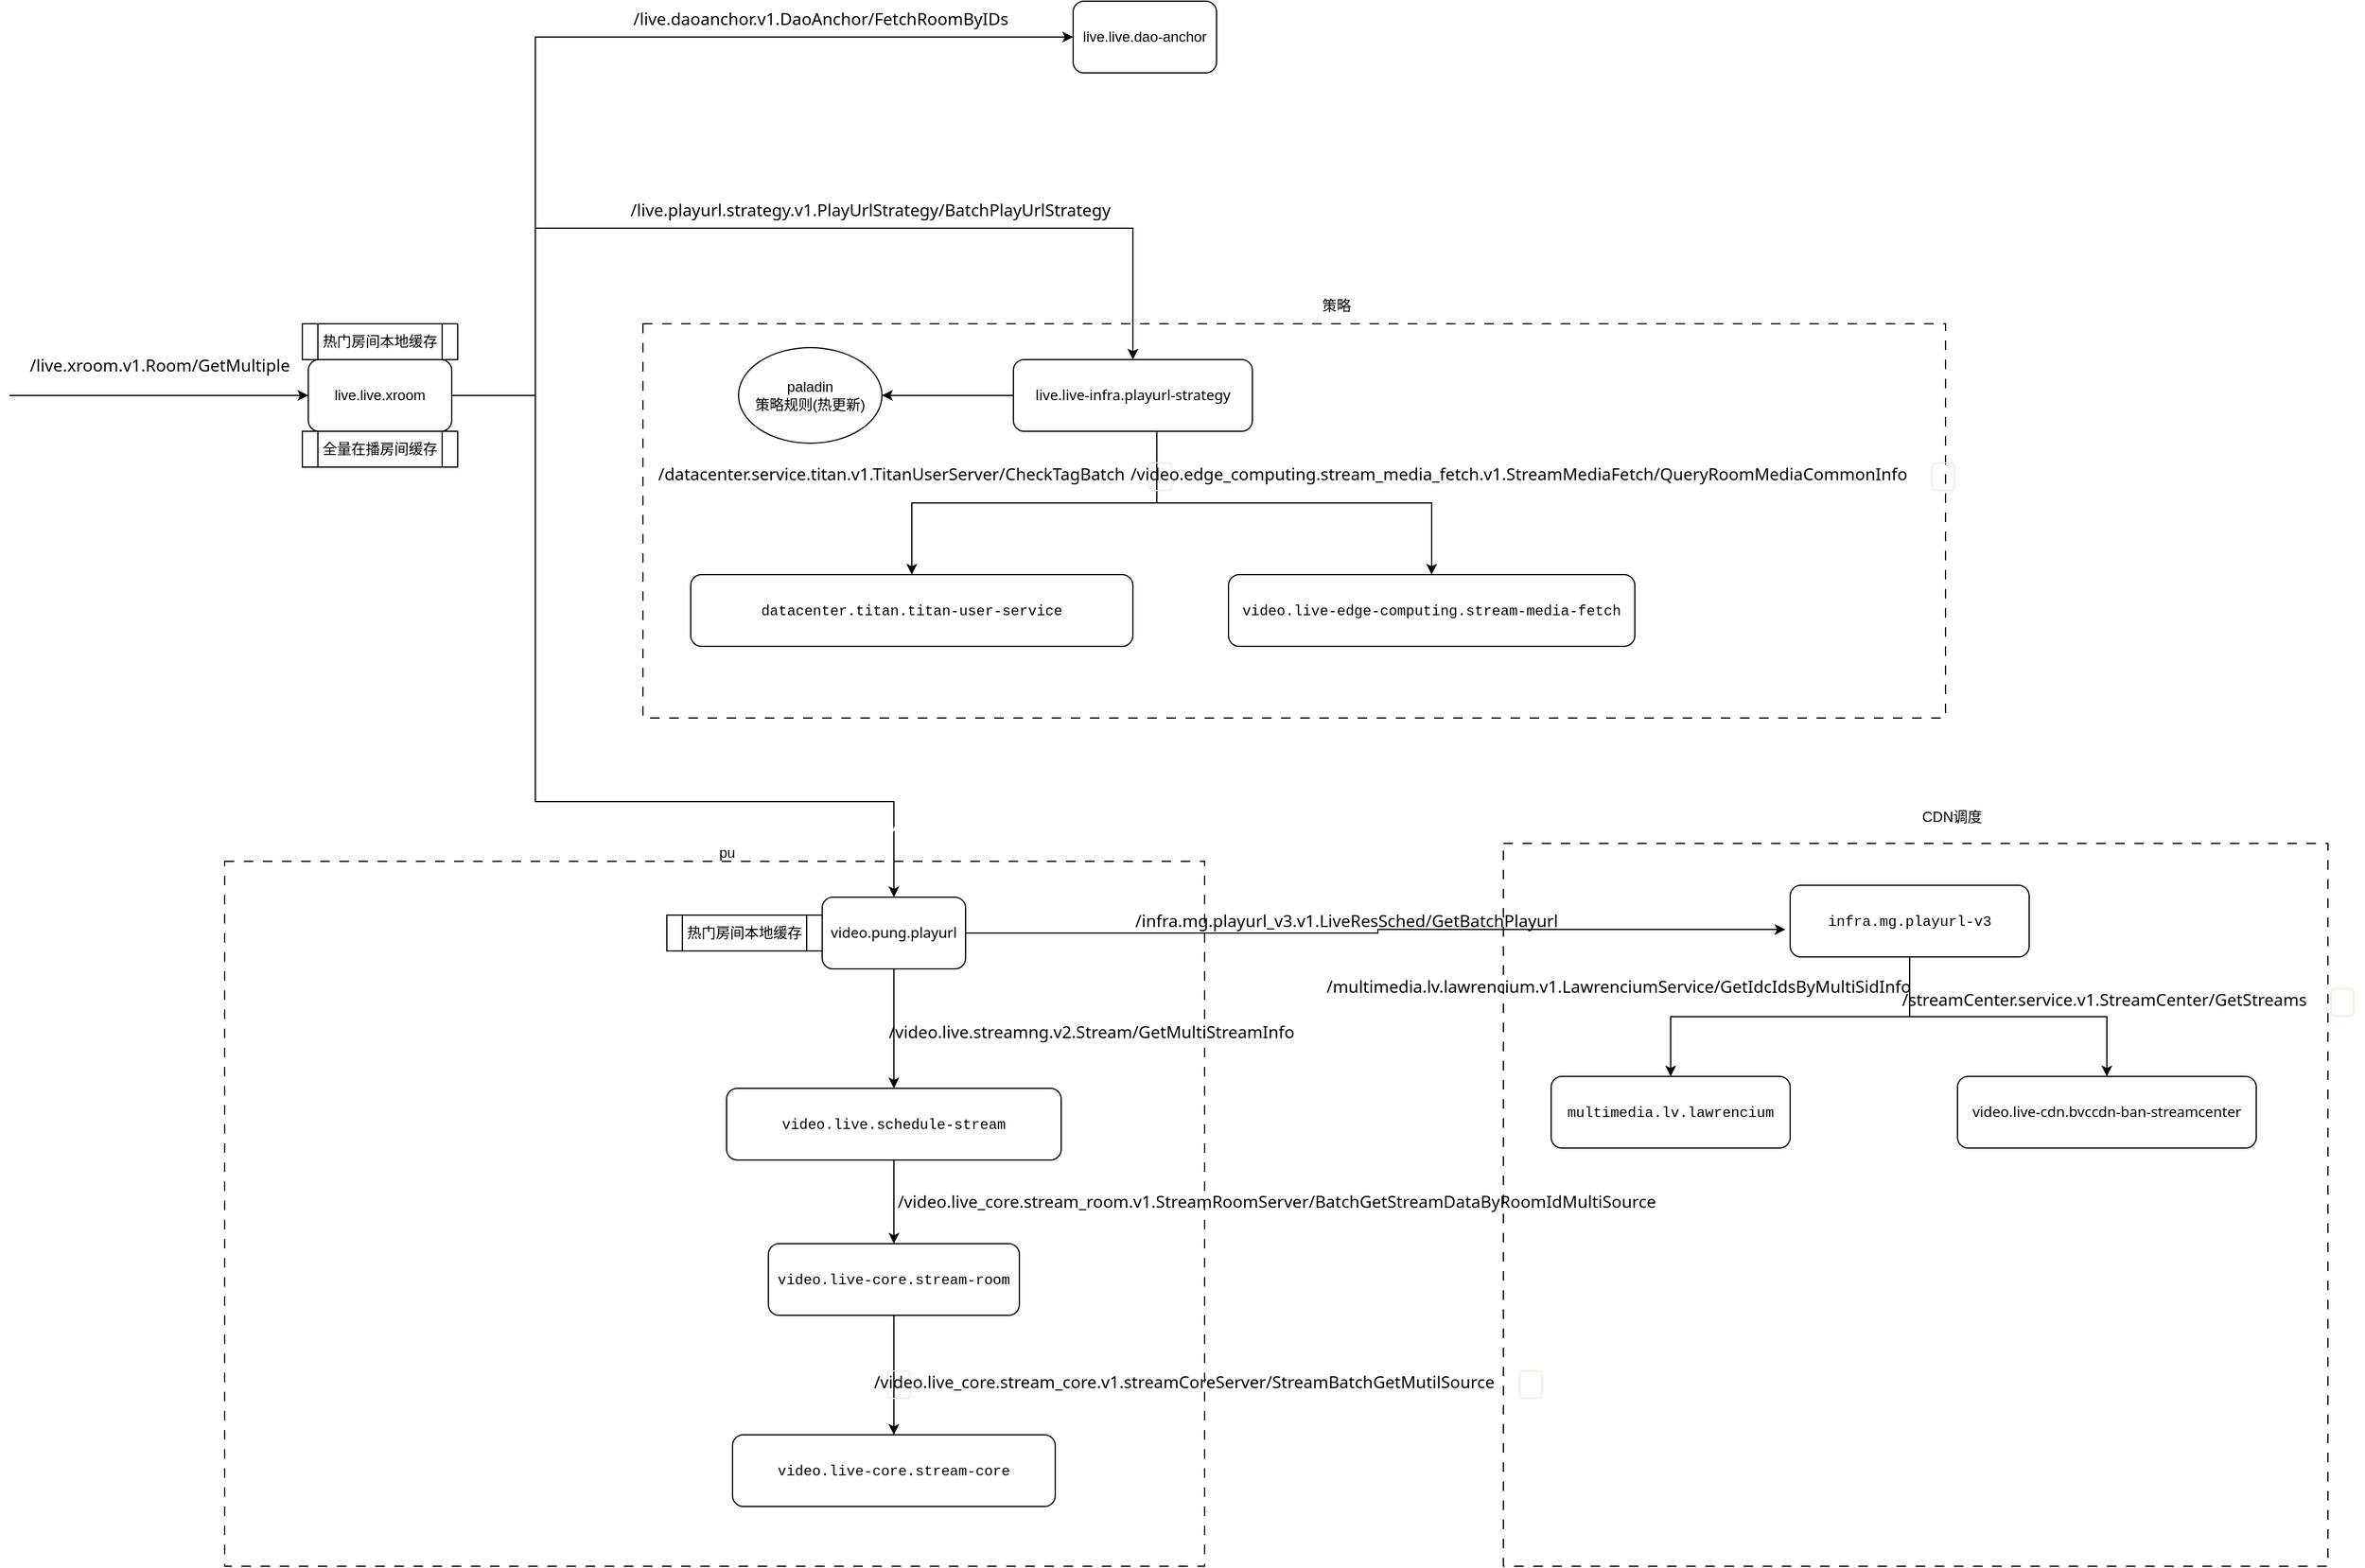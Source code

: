 <mxfile version="28.1.2">
  <diagram name="第 1 页" id="OmcVg9UZ7INLSgDjdsWT">
    <mxGraphModel dx="1426" dy="824" grid="1" gridSize="10" guides="1" tooltips="1" connect="1" arrows="1" fold="1" page="1" pageScale="1" pageWidth="827" pageHeight="1169" math="0" shadow="0">
      <root>
        <mxCell id="0" />
        <mxCell id="1" parent="0" />
        <mxCell id="8VVyXH77qokNSkwGSQ5K-1" value="" style="group" vertex="1" connectable="0" parent="1">
          <mxGeometry x="470" y="490" width="1970" height="1310" as="geometry" />
        </mxCell>
        <mxCell id="8VVyXH77qokNSkwGSQ5K-2" value="live.live.dao-anchor" style="rounded=1;whiteSpace=wrap;html=1;" vertex="1" parent="8VVyXH77qokNSkwGSQ5K-1">
          <mxGeometry x="890" width="120" height="60" as="geometry" />
        </mxCell>
        <mxCell id="8VVyXH77qokNSkwGSQ5K-3" value="&lt;span style=&quot;font-family: ui-sans-serif, system-ui, sans-serif, &amp;quot;Apple Color Emoji&amp;quot;, &amp;quot;Segoe UI Emoji&amp;quot;, &amp;quot;Segoe UI Symbol&amp;quot;, &amp;quot;Noto Color Emoji&amp;quot;; font-size: 14px; font-style: normal; font-variant-ligatures: normal; font-variant-caps: normal; font-weight: 400; letter-spacing: normal; orphans: 2; text-align: left; text-indent: 0px; text-transform: none; widows: 2; word-spacing: 0px; -webkit-text-stroke-width: 0px; white-space: normal; text-decoration-thickness: initial; text-decoration-style: initial; text-decoration-color: initial; float: none; display: inline !important;&quot;&gt;&lt;font style=&quot;color: light-dark(rgb(0, 0, 0), rgb(255, 255, 255));&quot;&gt;/live.daoanchor.v1.DaoAnchor/FetchRoomByIDs&lt;/font&gt;&lt;/span&gt;" style="text;whiteSpace=wrap;html=1;" vertex="1" parent="8VVyXH77qokNSkwGSQ5K-1">
          <mxGeometry x="520" width="340" height="40" as="geometry" />
        </mxCell>
        <mxCell id="8VVyXH77qokNSkwGSQ5K-4" value="" style="group" vertex="1" connectable="0" parent="8VVyXH77qokNSkwGSQ5K-1">
          <mxGeometry y="30" width="1970" height="1280" as="geometry" />
        </mxCell>
        <mxCell id="8VVyXH77qokNSkwGSQ5K-5" value="" style="rounded=0;whiteSpace=wrap;html=1;dashed=1;dashPattern=8 8;strokeColor=#000000;" vertex="1" parent="8VVyXH77qokNSkwGSQ5K-4">
          <mxGeometry x="1250" y="675" width="690" height="605" as="geometry" />
        </mxCell>
        <mxCell id="8VVyXH77qokNSkwGSQ5K-6" value="" style="rounded=0;whiteSpace=wrap;html=1;dashed=1;dashPattern=8 8;" vertex="1" parent="8VVyXH77qokNSkwGSQ5K-4">
          <mxGeometry x="180" y="690" width="820" height="590" as="geometry" />
        </mxCell>
        <mxCell id="8VVyXH77qokNSkwGSQ5K-7" value="" style="rounded=0;whiteSpace=wrap;html=1;dashed=1;dashPattern=8 8;" vertex="1" parent="8VVyXH77qokNSkwGSQ5K-4">
          <mxGeometry x="530" y="240" width="1090" height="330" as="geometry" />
        </mxCell>
        <mxCell id="8VVyXH77qokNSkwGSQ5K-8" style="edgeStyle=orthogonalEdgeStyle;rounded=0;orthogonalLoop=1;jettySize=auto;html=1;entryX=0.5;entryY=0;entryDx=0;entryDy=0;" edge="1" parent="8VVyXH77qokNSkwGSQ5K-4" source="8VVyXH77qokNSkwGSQ5K-10" target="8VVyXH77qokNSkwGSQ5K-14">
          <mxGeometry relative="1" as="geometry">
            <Array as="points">
              <mxPoint x="440" y="300" />
              <mxPoint x="440" y="160" />
              <mxPoint x="940" y="160" />
            </Array>
          </mxGeometry>
        </mxCell>
        <mxCell id="8VVyXH77qokNSkwGSQ5K-9" style="edgeStyle=orthogonalEdgeStyle;rounded=0;orthogonalLoop=1;jettySize=auto;html=1;entryX=0.5;entryY=0;entryDx=0;entryDy=0;" edge="1" parent="8VVyXH77qokNSkwGSQ5K-4" source="8VVyXH77qokNSkwGSQ5K-10" target="8VVyXH77qokNSkwGSQ5K-22">
          <mxGeometry relative="1" as="geometry">
            <Array as="points">
              <mxPoint x="440" y="300" />
              <mxPoint x="440" y="640" />
              <mxPoint x="740" y="640" />
            </Array>
          </mxGeometry>
        </mxCell>
        <mxCell id="8VVyXH77qokNSkwGSQ5K-10" value="live.live.xroom" style="rounded=1;whiteSpace=wrap;html=1;" vertex="1" parent="8VVyXH77qokNSkwGSQ5K-4">
          <mxGeometry x="250" y="270" width="120" height="60" as="geometry" />
        </mxCell>
        <mxCell id="8VVyXH77qokNSkwGSQ5K-11" style="edgeStyle=orthogonalEdgeStyle;rounded=0;orthogonalLoop=1;jettySize=auto;html=1;exitX=0.5;exitY=1;exitDx=0;exitDy=0;entryX=0.5;entryY=0;entryDx=0;entryDy=0;" edge="1" parent="8VVyXH77qokNSkwGSQ5K-4" source="8VVyXH77qokNSkwGSQ5K-14" target="8VVyXH77qokNSkwGSQ5K-15">
          <mxGeometry relative="1" as="geometry">
            <Array as="points">
              <mxPoint x="960" y="330" />
              <mxPoint x="960" y="390" />
              <mxPoint x="755" y="390" />
            </Array>
          </mxGeometry>
        </mxCell>
        <mxCell id="8VVyXH77qokNSkwGSQ5K-12" style="edgeStyle=orthogonalEdgeStyle;rounded=0;orthogonalLoop=1;jettySize=auto;html=1;" edge="1" parent="8VVyXH77qokNSkwGSQ5K-4" source="8VVyXH77qokNSkwGSQ5K-14" target="8VVyXH77qokNSkwGSQ5K-16">
          <mxGeometry relative="1" as="geometry">
            <Array as="points">
              <mxPoint x="960" y="390" />
              <mxPoint x="1190" y="390" />
            </Array>
          </mxGeometry>
        </mxCell>
        <mxCell id="8VVyXH77qokNSkwGSQ5K-13" style="edgeStyle=orthogonalEdgeStyle;rounded=0;orthogonalLoop=1;jettySize=auto;html=1;" edge="1" parent="8VVyXH77qokNSkwGSQ5K-4" source="8VVyXH77qokNSkwGSQ5K-14" target="8VVyXH77qokNSkwGSQ5K-20">
          <mxGeometry relative="1" as="geometry" />
        </mxCell>
        <mxCell id="8VVyXH77qokNSkwGSQ5K-14" value="&lt;span style=&quot;font-family: ui-sans-serif, system-ui, sans-serif, &amp;quot;Apple Color Emoji&amp;quot;, &amp;quot;Segoe UI Emoji&amp;quot;, &amp;quot;Segoe UI Symbol&amp;quot;, &amp;quot;Noto Color Emoji&amp;quot;; text-align: left; text-wrap-mode: nowrap;&quot;&gt;&lt;font style=&quot;color: light-dark(rgb(0, 0, 0), rgb(255, 255, 255));&quot;&gt;live.live-infra.playurl-strategy&lt;/font&gt;&lt;/span&gt;" style="rounded=1;whiteSpace=wrap;html=1;" vertex="1" parent="8VVyXH77qokNSkwGSQ5K-4">
          <mxGeometry x="840" y="270" width="200" height="60" as="geometry" />
        </mxCell>
        <mxCell id="8VVyXH77qokNSkwGSQ5K-15" value="&lt;div style=&quot;font-family: Menlo, Monaco, &amp;quot;Courier New&amp;quot;, monospace; line-height: 18px; white-space: pre;&quot;&gt;&lt;span&gt;&lt;font style=&quot;color: light-dark(rgb(0, 0, 0), rgb(255, 255, 255));&quot;&gt;datacenter.titan.titan-user-service&lt;/font&gt;&lt;/span&gt;&lt;/div&gt;" style="rounded=1;whiteSpace=wrap;html=1;" vertex="1" parent="8VVyXH77qokNSkwGSQ5K-4">
          <mxGeometry x="570" y="450" width="370" height="60" as="geometry" />
        </mxCell>
        <mxCell id="8VVyXH77qokNSkwGSQ5K-16" value="&lt;div style=&quot;font-family: Menlo, Monaco, &amp;quot;Courier New&amp;quot;, monospace; line-height: 18px; white-space: pre;&quot;&gt;&lt;font style=&quot;color: light-dark(rgb(0, 0, 0), rgb(255, 255, 255));&quot;&gt;video.live-edge-computing.stream-media-fetch&lt;/font&gt;&lt;/div&gt;" style="rounded=1;whiteSpace=wrap;html=1;" vertex="1" parent="8VVyXH77qokNSkwGSQ5K-4">
          <mxGeometry x="1020" y="450" width="340" height="60" as="geometry" />
        </mxCell>
        <mxCell id="8VVyXH77qokNSkwGSQ5K-17" value="&lt;span&gt;&lt;span&gt;&lt;font style=&quot;color: rgb(0, 0, 0);&quot;&gt;&lt;span style=&quot;box-sizing: border-box; border: 0px solid; margin: 0px 0px 0px 5px; padding: 0px; font-family: ui-sans-serif, system-ui, sans-serif, &amp;quot;Apple Color Emoji&amp;quot;, &amp;quot;Segoe UI Emoji&amp;quot;, &amp;quot;Segoe UI Symbol&amp;quot;, &amp;quot;Noto Color Emoji&amp;quot;; font-size: 14px; text-align: left; text-wrap-mode: wrap;&quot; data-v-6d79ae31=&quot;&quot;&gt;/datacenter.service.titan.v1.TitanUserServer/CheckTagBatch&lt;/span&gt;&lt;span style=&quot;box-sizing: border-box; border: 1px solid rgb(225, 243, 216); margin: 0px 0px 0px 20px; padding: 0px 9px; align-items: center; border-radius: 4px; display: inline-flex; height: 24px; justify-content: center; vertical-align: middle; font-family: ui-sans-serif, system-ui, sans-serif, &amp;quot;Apple Color Emoji&amp;quot;, &amp;quot;Segoe UI Emoji&amp;quot;, &amp;quot;Segoe UI Symbol&amp;quot;, &amp;quot;Noto Color Emoji&amp;quot;; text-align: left; --el-tag-font-size: 12px; --el-tag-border-radius: 4px; --el-tag-border-radius-rounded: 9999px; line-height: 1; --el-icon-size: 14px; --el-tag-bg-color: light-dark(rgb(239.8,248.9,235.3), #141c10); --el-tag-border-color: light-dark(rgb(224.6,242.8,215.6), #16260f); --el-tag-hover-color: light-dark(#67c23a, #297803); --el-tag-text-color: light-dark(#67c23a, #297803);&quot; class=&quot;el-tag el-tag--success el-tag--light&quot; data-v-6d79ae31=&quot;&quot;&gt;&lt;/span&gt;&lt;/font&gt;&lt;/span&gt;&lt;/span&gt;&lt;div&gt;&lt;br&gt;&lt;/div&gt;" style="text;html=1;align=center;verticalAlign=middle;resizable=0;points=[];autosize=1;strokeColor=none;fillColor=none;" vertex="1" parent="8VVyXH77qokNSkwGSQ5K-4">
          <mxGeometry x="530" y="350" width="450" height="50" as="geometry" />
        </mxCell>
        <mxCell id="8VVyXH77qokNSkwGSQ5K-18" value="&lt;span&gt;&lt;span&gt;&lt;font style=&quot;color: rgb(0, 0, 0);&quot;&gt;&lt;span style=&quot;box-sizing: border-box; border: 0px solid; margin: 0px 0px 0px 5px; padding: 0px; font-family: ui-sans-serif, system-ui, sans-serif, &amp;quot;Apple Color Emoji&amp;quot;, &amp;quot;Segoe UI Emoji&amp;quot;, &amp;quot;Segoe UI Symbol&amp;quot;, &amp;quot;Noto Color Emoji&amp;quot;; font-size: 14px; text-align: left; text-wrap-mode: wrap;&quot; data-v-6d79ae31=&quot;&quot;&gt;/video.edge_computing.stream_media_fetch.v1.StreamMediaFetch/QueryRoomMediaCommonInfo&lt;/span&gt;&lt;span style=&quot;box-sizing: border-box; border: 1px solid rgb(225, 243, 216); margin: 0px 0px 0px 20px; padding: 0px 9px; align-items: center; border-radius: 4px; display: inline-flex; height: 24px; justify-content: center; vertical-align: middle; font-family: ui-sans-serif, system-ui, sans-serif, &amp;quot;Apple Color Emoji&amp;quot;, &amp;quot;Segoe UI Emoji&amp;quot;, &amp;quot;Segoe UI Symbol&amp;quot;, &amp;quot;Noto Color Emoji&amp;quot;; text-align: left; --el-tag-font-size: 12px; --el-tag-border-radius: 4px; --el-tag-border-radius-rounded: 9999px; line-height: 1; --el-icon-size: 14px; --el-tag-bg-color: light-dark(rgb(239.8,248.9,235.3), #141c10); --el-tag-border-color: light-dark(rgb(224.6,242.8,215.6), #16260f); --el-tag-hover-color: light-dark(#67c23a, #297803); --el-tag-text-color: light-dark(#67c23a, #297803);&quot; class=&quot;el-tag el-tag--success el-tag--light&quot; data-v-6d79ae31=&quot;&quot;&gt;&lt;/span&gt;&lt;/font&gt;&lt;/span&gt;&lt;/span&gt;&lt;div&gt;&lt;br&gt;&lt;/div&gt;" style="text;html=1;align=center;verticalAlign=middle;resizable=0;points=[];autosize=1;strokeColor=none;fillColor=none;" vertex="1" parent="8VVyXH77qokNSkwGSQ5K-4">
          <mxGeometry x="930" y="350" width="700" height="50" as="geometry" />
        </mxCell>
        <mxCell id="8VVyXH77qokNSkwGSQ5K-19" value="策略" style="text;html=1;align=center;verticalAlign=middle;resizable=0;points=[];autosize=1;strokeColor=none;fillColor=none;" vertex="1" parent="8VVyXH77qokNSkwGSQ5K-4">
          <mxGeometry x="1085" y="210" width="50" height="30" as="geometry" />
        </mxCell>
        <mxCell id="8VVyXH77qokNSkwGSQ5K-20" value="paladin&lt;br&gt;策略规则(热更新)" style="ellipse;whiteSpace=wrap;html=1;" vertex="1" parent="8VVyXH77qokNSkwGSQ5K-4">
          <mxGeometry x="610" y="260" width="120" height="80" as="geometry" />
        </mxCell>
        <mxCell id="8VVyXH77qokNSkwGSQ5K-21" style="edgeStyle=orthogonalEdgeStyle;rounded=0;orthogonalLoop=1;jettySize=auto;html=1;entryX=0.5;entryY=0;entryDx=0;entryDy=0;" edge="1" parent="8VVyXH77qokNSkwGSQ5K-4" source="8VVyXH77qokNSkwGSQ5K-22" target="8VVyXH77qokNSkwGSQ5K-24">
          <mxGeometry relative="1" as="geometry" />
        </mxCell>
        <mxCell id="8VVyXH77qokNSkwGSQ5K-22" value="&lt;span style=&quot;font-family: ui-sans-serif, system-ui, sans-serif, &amp;quot;Apple Color Emoji&amp;quot;, &amp;quot;Segoe UI Emoji&amp;quot;, &amp;quot;Segoe UI Symbol&amp;quot;, &amp;quot;Noto Color Emoji&amp;quot;; text-align: left; text-wrap-mode: nowrap;&quot;&gt;&lt;font style=&quot;color: light-dark(rgb(0, 0, 0), rgb(255, 255, 255));&quot;&gt;video.pung.playurl&lt;/font&gt;&lt;/span&gt;" style="rounded=1;whiteSpace=wrap;html=1;" vertex="1" parent="8VVyXH77qokNSkwGSQ5K-4">
          <mxGeometry x="680" y="720" width="120" height="60" as="geometry" />
        </mxCell>
        <mxCell id="8VVyXH77qokNSkwGSQ5K-23" style="edgeStyle=orthogonalEdgeStyle;rounded=0;orthogonalLoop=1;jettySize=auto;html=1;exitX=0.5;exitY=1;exitDx=0;exitDy=0;entryX=0.5;entryY=0;entryDx=0;entryDy=0;" edge="1" parent="8VVyXH77qokNSkwGSQ5K-4" source="8VVyXH77qokNSkwGSQ5K-24" target="8VVyXH77qokNSkwGSQ5K-26">
          <mxGeometry relative="1" as="geometry" />
        </mxCell>
        <mxCell id="8VVyXH77qokNSkwGSQ5K-24" value="&lt;div style=&quot;font-family: Menlo, Monaco, &amp;quot;Courier New&amp;quot;, monospace; line-height: 18px; white-space: pre;&quot;&gt;&lt;div style=&quot;&quot;&gt;&lt;span&gt;&lt;font style=&quot;color: light-dark(rgb(0, 0, 0), rgb(255, 255, 255));&quot;&gt;video.live.schedule-stream&lt;/font&gt;&lt;/span&gt;&lt;/div&gt;&lt;/div&gt;" style="rounded=1;whiteSpace=wrap;html=1;" vertex="1" parent="8VVyXH77qokNSkwGSQ5K-4">
          <mxGeometry x="600" y="880" width="280" height="60" as="geometry" />
        </mxCell>
        <mxCell id="8VVyXH77qokNSkwGSQ5K-25" style="edgeStyle=orthogonalEdgeStyle;rounded=0;orthogonalLoop=1;jettySize=auto;html=1;entryX=0.5;entryY=0;entryDx=0;entryDy=0;" edge="1" parent="8VVyXH77qokNSkwGSQ5K-4" source="8VVyXH77qokNSkwGSQ5K-26" target="8VVyXH77qokNSkwGSQ5K-31">
          <mxGeometry relative="1" as="geometry" />
        </mxCell>
        <mxCell id="8VVyXH77qokNSkwGSQ5K-26" value="&lt;div style=&quot;font-family: Menlo, Monaco, &amp;quot;Courier New&amp;quot;, monospace; line-height: 18px; white-space: pre;&quot;&gt;&lt;span&gt;&lt;font style=&quot;color: light-dark(rgb(0, 0, 0), rgb(255, 255, 255));&quot;&gt;video.live-core.stream-room&lt;/font&gt;&lt;/span&gt;&lt;/div&gt;" style="rounded=1;whiteSpace=wrap;html=1;" vertex="1" parent="8VVyXH77qokNSkwGSQ5K-4">
          <mxGeometry x="635" y="1010" width="210" height="60" as="geometry" />
        </mxCell>
        <mxCell id="8VVyXH77qokNSkwGSQ5K-27" value="热门房间本地缓存" style="shape=process;whiteSpace=wrap;html=1;backgroundOutline=1;" vertex="1" parent="8VVyXH77qokNSkwGSQ5K-4">
          <mxGeometry x="245" y="240" width="130" height="30" as="geometry" />
        </mxCell>
        <mxCell id="8VVyXH77qokNSkwGSQ5K-28" value="热门房间本地缓存" style="shape=process;whiteSpace=wrap;html=1;backgroundOutline=1;" vertex="1" parent="8VVyXH77qokNSkwGSQ5K-4">
          <mxGeometry x="550" y="735" width="130" height="30" as="geometry" />
        </mxCell>
        <mxCell id="8VVyXH77qokNSkwGSQ5K-29" value="&lt;span style=&quot;font-family: ui-sans-serif, system-ui, sans-serif, &amp;quot;Apple Color Emoji&amp;quot;, &amp;quot;Segoe UI Emoji&amp;quot;, &amp;quot;Segoe UI Symbol&amp;quot;, &amp;quot;Noto Color Emoji&amp;quot;; font-size: 14px; text-align: left; text-wrap-mode: wrap;&quot;&gt;&lt;font style=&quot;color: light-dark(rgb(0, 0, 0), rgb(255, 255, 255));&quot;&gt;/video.live.streamng.v2.Stream/GetMultiStreamInfo&lt;/font&gt;&lt;/span&gt;" style="text;html=1;align=center;verticalAlign=middle;resizable=0;points=[];autosize=1;strokeColor=none;fillColor=none;" vertex="1" parent="8VVyXH77qokNSkwGSQ5K-4">
          <mxGeometry x="730" y="818" width="350" height="30" as="geometry" />
        </mxCell>
        <mxCell id="8VVyXH77qokNSkwGSQ5K-30" value="&lt;span style=&quot;font-family: ui-sans-serif, system-ui, sans-serif, &amp;quot;Apple Color Emoji&amp;quot;, &amp;quot;Segoe UI Emoji&amp;quot;, &amp;quot;Segoe UI Symbol&amp;quot;, &amp;quot;Noto Color Emoji&amp;quot;; font-size: 14px; text-align: left; text-wrap-mode: wrap;&quot;&gt;&lt;font style=&quot;color: light-dark(rgb(0, 0, 0), rgb(255, 255, 255));&quot;&gt;/video.live_core.stream_room.v1.StreamRoomServer/BatchGetStreamDataByRoomIdMultiSource&lt;/font&gt;&lt;/span&gt;" style="text;html=1;align=center;verticalAlign=middle;resizable=0;points=[];autosize=1;strokeColor=none;fillColor=none;" vertex="1" parent="8VVyXH77qokNSkwGSQ5K-4">
          <mxGeometry x="740" y="960" width="640" height="30" as="geometry" />
        </mxCell>
        <mxCell id="8VVyXH77qokNSkwGSQ5K-31" value="&lt;div style=&quot;font-family: Menlo, Monaco, &amp;quot;Courier New&amp;quot;, monospace; line-height: 18px; white-space: pre;&quot;&gt;&lt;span&gt;&lt;font style=&quot;color: light-dark(rgb(0, 0, 0), rgb(255, 255, 255));&quot;&gt;video.live-core.stream-core&lt;/font&gt;&lt;/span&gt;&lt;/div&gt;" style="rounded=1;whiteSpace=wrap;html=1;" vertex="1" parent="8VVyXH77qokNSkwGSQ5K-4">
          <mxGeometry x="605" y="1170" width="270" height="60" as="geometry" />
        </mxCell>
        <mxCell id="8VVyXH77qokNSkwGSQ5K-32" value="&lt;span&gt;&lt;span&gt;&lt;font style=&quot;color: light-dark(rgb(255, 255, 255), rgb(255, 255, 255));&quot;&gt;&lt;span style=&quot;box-sizing: border-box; border: 0px solid; margin: 0px 0px 0px 5px; padding: 0px; font-family: ui-sans-serif, system-ui, sans-serif, &amp;quot;Apple Color Emoji&amp;quot;, &amp;quot;Segoe UI Emoji&amp;quot;, &amp;quot;Segoe UI Symbol&amp;quot;, &amp;quot;Noto Color Emoji&amp;quot;; font-size: 14px; text-align: left; text-wrap-mode: wrap;&quot; data-v-6d79ae31=&quot;&quot;&gt;/video.live_core.stream_core.v1.streamCoreServer/GetStreamAvCoversMutilSource&lt;/span&gt;&lt;span style=&quot;box-sizing: border-box; border: 1px solid rgb(225, 243, 216); margin: 0px 0px 0px 20px; padding: 0px 9px; align-items: center; border-radius: 4px; display: inline-flex; height: 24px; justify-content: center; vertical-align: middle; font-family: ui-sans-serif, system-ui, sans-serif, &amp;quot;Apple Color Emoji&amp;quot;, &amp;quot;Segoe UI Emoji&amp;quot;, &amp;quot;Segoe UI Symbol&amp;quot;, &amp;quot;Noto Color Emoji&amp;quot;; text-align: left; --el-tag-font-size: 12px; --el-tag-border-radius: 4px; --el-tag-border-radius-rounded: 9999px; line-height: 1; --el-icon-size: 14px; --el-tag-bg-color: rgb(239.8,248.9,235.3); --el-tag-border-color: rgb(224.6,242.8,215.6); --el-tag-hover-color: #67c23a; --el-tag-text-color: #67c23a;&quot; class=&quot;el-tag el-tag--success el-tag--light&quot; data-v-6d79ae31=&quot;&quot;&gt;&lt;/span&gt;&lt;/font&gt;&lt;/span&gt;&lt;/span&gt;&lt;div&gt;&lt;br&gt;&lt;/div&gt;" style="text;html=1;align=center;verticalAlign=middle;resizable=0;points=[];autosize=1;strokeColor=none;fillColor=none;" vertex="1" parent="8VVyXH77qokNSkwGSQ5K-4">
          <mxGeometry x="160" y="1110" width="600" height="50" as="geometry" />
        </mxCell>
        <mxCell id="8VVyXH77qokNSkwGSQ5K-33" value="&lt;font style=&quot;color: rgb(0, 0, 0);&quot;&gt;&lt;span style=&quot;box-sizing: border-box; border: 0px solid; margin: 0px 0px 0px 5px; padding: 0px; font-family: ui-sans-serif, system-ui, sans-serif, &amp;quot;Apple Color Emoji&amp;quot;, &amp;quot;Segoe UI Emoji&amp;quot;, &amp;quot;Segoe UI Symbol&amp;quot;, &amp;quot;Noto Color Emoji&amp;quot;; font-size: 14px; text-align: left; text-wrap-mode: wrap;&quot; data-v-6d79ae31=&quot;&quot;&gt;/video.live_core.stream_core.v1.streamCoreServer/StreamBatchGetMutilSource&lt;/span&gt;&lt;span style=&quot;box-sizing: border-box; border: 1px solid rgb(225, 243, 216); margin: 0px 0px 0px 20px; padding: 0px 9px; align-items: center; border-radius: 4px; display: inline-flex; height: 24px; justify-content: center; vertical-align: middle; font-family: ui-sans-serif, system-ui, sans-serif, &amp;quot;Apple Color Emoji&amp;quot;, &amp;quot;Segoe UI Emoji&amp;quot;, &amp;quot;Segoe UI Symbol&amp;quot;, &amp;quot;Noto Color Emoji&amp;quot;; text-align: left; --el-tag-font-size: 12px; --el-tag-border-radius: 4px; --el-tag-border-radius-rounded: 9999px; line-height: 1; --el-icon-size: 14px; --el-tag-bg-color: light-dark(rgb(239.8,248.9,235.3), #141c10); --el-tag-border-color: light-dark(rgb(224.6,242.8,215.6), #16260f); --el-tag-hover-color: light-dark(#67c23a, #297803); --el-tag-text-color: light-dark(#67c23a, #297803);&quot; class=&quot;el-tag el-tag--success el-tag--light&quot; data-v-6d79ae31=&quot;&quot;&gt;&lt;/span&gt;&lt;/font&gt;&lt;div&gt;&lt;br&gt;&lt;/div&gt;" style="text;html=1;align=center;verticalAlign=middle;resizable=0;points=[];autosize=1;strokeColor=none;fillColor=none;" vertex="1" parent="8VVyXH77qokNSkwGSQ5K-4">
          <mxGeometry x="710" y="1110" width="580" height="50" as="geometry" />
        </mxCell>
        <mxCell id="8VVyXH77qokNSkwGSQ5K-34" style="edgeStyle=orthogonalEdgeStyle;rounded=0;orthogonalLoop=1;jettySize=auto;html=1;entryX=0.5;entryY=0;entryDx=0;entryDy=0;" edge="1" parent="8VVyXH77qokNSkwGSQ5K-4" source="8VVyXH77qokNSkwGSQ5K-36" target="8VVyXH77qokNSkwGSQ5K-37">
          <mxGeometry relative="1" as="geometry" />
        </mxCell>
        <mxCell id="8VVyXH77qokNSkwGSQ5K-35" style="edgeStyle=orthogonalEdgeStyle;rounded=0;orthogonalLoop=1;jettySize=auto;html=1;" edge="1" parent="8VVyXH77qokNSkwGSQ5K-4" source="8VVyXH77qokNSkwGSQ5K-36" target="8VVyXH77qokNSkwGSQ5K-38">
          <mxGeometry relative="1" as="geometry" />
        </mxCell>
        <mxCell id="8VVyXH77qokNSkwGSQ5K-36" value="&lt;div style=&quot;font-family: Menlo, Monaco, &amp;quot;Courier New&amp;quot;, monospace; line-height: 18px; white-space: pre;&quot;&gt;&lt;span&gt;&lt;font style=&quot;color: light-dark(rgb(0, 0, 0), rgb(255, 255, 255));&quot;&gt;infra.mg.playurl-v3&lt;/font&gt;&lt;/span&gt;&lt;/div&gt;" style="rounded=1;whiteSpace=wrap;html=1;" vertex="1" parent="8VVyXH77qokNSkwGSQ5K-4">
          <mxGeometry x="1490" y="710" width="200" height="60" as="geometry" />
        </mxCell>
        <mxCell id="8VVyXH77qokNSkwGSQ5K-37" value="&lt;div style=&quot;font-family: Menlo, Monaco, &amp;quot;Courier New&amp;quot;, monospace; line-height: 18px; white-space: pre;&quot;&gt;&lt;div style=&quot;line-height: 18px;&quot;&gt;&lt;span&gt;&lt;font style=&quot;color: light-dark(rgb(0, 0, 0), rgb(255, 255, 255));&quot;&gt;multimedia.lv.lawrencium&lt;/font&gt;&lt;/span&gt;&lt;/div&gt;&lt;/div&gt;" style="rounded=1;whiteSpace=wrap;html=1;" vertex="1" parent="8VVyXH77qokNSkwGSQ5K-4">
          <mxGeometry x="1290" y="870" width="200" height="60" as="geometry" />
        </mxCell>
        <mxCell id="8VVyXH77qokNSkwGSQ5K-38" value="&lt;div style=&quot;font-family: Menlo, Monaco, &amp;quot;Courier New&amp;quot;, monospace; line-height: 18px; white-space: pre;&quot;&gt;&lt;span style=&quot;font-family: ui-sans-serif, system-ui, sans-serif, &amp;quot;Apple Color Emoji&amp;quot;, &amp;quot;Segoe UI Emoji&amp;quot;, &amp;quot;Segoe UI Symbol&amp;quot;, &amp;quot;Noto Color Emoji&amp;quot;; text-align: left; white-space-collapse: collapse;&quot;&gt;&lt;font style=&quot;color: light-dark(rgb(0, 0, 0), rgb(255, 255, 255));&quot;&gt;video.live-cdn.bvccdn-ban-streamcenter&lt;/font&gt;&lt;/span&gt;&lt;/div&gt;" style="rounded=1;whiteSpace=wrap;html=1;" vertex="1" parent="8VVyXH77qokNSkwGSQ5K-4">
          <mxGeometry x="1630" y="870" width="250" height="60" as="geometry" />
        </mxCell>
        <mxCell id="8VVyXH77qokNSkwGSQ5K-39" style="edgeStyle=orthogonalEdgeStyle;rounded=0;orthogonalLoop=1;jettySize=auto;html=1;entryX=-0.02;entryY=0.617;entryDx=0;entryDy=0;entryPerimeter=0;" edge="1" parent="8VVyXH77qokNSkwGSQ5K-4" source="8VVyXH77qokNSkwGSQ5K-22" target="8VVyXH77qokNSkwGSQ5K-36">
          <mxGeometry relative="1" as="geometry" />
        </mxCell>
        <UserObject label="&lt;span style=&quot;font-family: ui-sans-serif, system-ui, sans-serif, &amp;quot;Apple Color Emoji&amp;quot;, &amp;quot;Segoe UI Emoji&amp;quot;, &amp;quot;Segoe UI Symbol&amp;quot;, &amp;quot;Noto Color Emoji&amp;quot;; font-size: 14px; font-style: normal; font-variant-ligatures: normal; font-variant-caps: normal; font-weight: 400; letter-spacing: normal; orphans: 2; text-align: left; text-indent: 0px; text-transform: none; widows: 2; word-spacing: 0px; -webkit-text-stroke-width: 0px; white-space: normal; text-decoration-thickness: initial; text-decoration-style: initial; text-decoration-color: initial; float: none; display: inline !important;&quot;&gt;&lt;font style=&quot;color: light-dark(rgb(0, 0, 0), rgb(255, 255, 255));&quot;&gt;/multimedia.lv.lawrencium.v1.LawrenciumService/GetIdcIdsByMultiSidInfo&lt;/font&gt;&lt;/span&gt;" link="&lt;span style=&quot;color: rgb(96, 98, 102); font-family: ui-sans-serif, system-ui, sans-serif, &amp;quot;Apple Color Emoji&amp;quot;, &amp;quot;Segoe UI Emoji&amp;quot;, &amp;quot;Segoe UI Symbol&amp;quot;, &amp;quot;Noto Color Emoji&amp;quot;; font-size: 14px; font-style: normal; font-variant-ligatures: normal; font-variant-caps: normal; font-weight: 400; letter-spacing: normal; orphans: 2; text-align: left; text-indent: 0px; text-transform: none; widows: 2; word-spacing: 0px; -webkit-text-stroke-width: 0px; white-space: normal; background-color: rgb(240, 246, 253); text-decoration-thickness: initial; text-decoration-style: initial; text-decoration-color: initial; display: inline !important; float: none;&quot;&gt;/multimedia.lv.lawrencium.v1.LawrenciumService/GetIdcIdsByMultiSidInfo&lt;/span&gt;" id="8VVyXH77qokNSkwGSQ5K-40">
          <mxCell style="text;whiteSpace=wrap;html=1;" vertex="1" parent="8VVyXH77qokNSkwGSQ5K-4">
            <mxGeometry x="1100" y="780" width="500" height="40" as="geometry" />
          </mxCell>
        </UserObject>
        <mxCell id="8VVyXH77qokNSkwGSQ5K-41" value="&lt;span&gt;&lt;span&gt;&lt;span&gt;&lt;span&gt;&lt;font style=&quot;color: rgb(0, 0, 0);&quot;&gt;&lt;span style=&quot;box-sizing: border-box; border: 0px solid; margin: 0px 0px 0px 5px; padding: 0px; font-family: ui-sans-serif, system-ui, sans-serif, &amp;quot;Apple Color Emoji&amp;quot;, &amp;quot;Segoe UI Emoji&amp;quot;, &amp;quot;Segoe UI Symbol&amp;quot;, &amp;quot;Noto Color Emoji&amp;quot;; font-size: 14px; text-align: left; text-wrap-mode: wrap;&quot; data-v-6d79ae31=&quot;&quot;&gt;/streamCenter.service.v1.StreamCenter/GetStreams&lt;/span&gt;&lt;span style=&quot;box-sizing: border-box; border: 1px solid rgb(225, 243, 216); margin: 0px 0px 0px 20px; padding: 0px 9px; align-items: center; border-radius: 4px; display: inline-flex; height: 24px; justify-content: center; vertical-align: middle; font-family: ui-sans-serif, system-ui, sans-serif, &amp;quot;Apple Color Emoji&amp;quot;, &amp;quot;Segoe UI Emoji&amp;quot;, &amp;quot;Segoe UI Symbol&amp;quot;, &amp;quot;Noto Color Emoji&amp;quot;; text-align: left; --el-tag-font-size: 12px; --el-tag-border-radius: 4px; --el-tag-border-radius-rounded: 9999px; line-height: 1; --el-icon-size: 14px; --el-tag-bg-color: light-dark(rgb(239.8,248.9,235.3), #141c10); --el-tag-border-color: light-dark(rgb(224.6,242.8,215.6), #16260f); --el-tag-hover-color: light-dark(#67c23a, #297803); --el-tag-text-color: light-dark(#67c23a, #297803);&quot; class=&quot;el-tag el-tag--success el-tag--light&quot; data-v-6d79ae31=&quot;&quot;&gt;&lt;/span&gt;&lt;/font&gt;&lt;/span&gt;&lt;/span&gt;&lt;/span&gt;&lt;/span&gt;&lt;div&gt;&lt;br&gt;&lt;/div&gt;" style="text;html=1;align=center;verticalAlign=middle;resizable=0;points=[];autosize=1;strokeColor=none;fillColor=none;" vertex="1" parent="8VVyXH77qokNSkwGSQ5K-4">
          <mxGeometry x="1570" y="790" width="400" height="50" as="geometry" />
        </mxCell>
        <UserObject label="&lt;span style=&quot;font-family: ui-sans-serif, system-ui, sans-serif, &amp;quot;Apple Color Emoji&amp;quot;, &amp;quot;Segoe UI Emoji&amp;quot;, &amp;quot;Segoe UI Symbol&amp;quot;, &amp;quot;Noto Color Emoji&amp;quot;; font-size: 14px; font-style: normal; font-variant-ligatures: normal; font-variant-caps: normal; font-weight: 400; letter-spacing: normal; orphans: 2; text-align: left; text-indent: 0px; text-transform: none; widows: 2; word-spacing: 0px; -webkit-text-stroke-width: 0px; white-space: normal; text-decoration-thickness: initial; text-decoration-style: initial; text-decoration-color: initial; float: none; display: inline !important;&quot;&gt;&lt;font style=&quot;color: light-dark(rgb(0, 0, 0), rgb(255, 255, 255));&quot;&gt;/infra.mg.playurl_v3.v1.LiveResSched/GetBatchPlayurl&lt;/font&gt;&lt;/span&gt;" link="&lt;span style=&quot;color: rgb(96, 98, 102); font-family: ui-sans-serif, system-ui, sans-serif, &amp;quot;Apple Color Emoji&amp;quot;, &amp;quot;Segoe UI Emoji&amp;quot;, &amp;quot;Segoe UI Symbol&amp;quot;, &amp;quot;Noto Color Emoji&amp;quot;; font-size: 14px; font-style: normal; font-variant-ligatures: normal; font-variant-caps: normal; font-weight: 400; letter-spacing: normal; orphans: 2; text-align: left; text-indent: 0px; text-transform: none; widows: 2; word-spacing: 0px; -webkit-text-stroke-width: 0px; white-space: normal; background-color: rgb(245, 247, 250); text-decoration-thickness: initial; text-decoration-style: initial; text-decoration-color: initial; display: inline !important; float: none;&quot;&gt;/infra.mg.playurl_v3.v1.LiveResSched/GetBatchPlayurl&lt;/span&gt;" id="8VVyXH77qokNSkwGSQ5K-42">
          <mxCell style="text;whiteSpace=wrap;html=1;" vertex="1" parent="8VVyXH77qokNSkwGSQ5K-4">
            <mxGeometry x="940" y="725" width="380" height="40" as="geometry" />
          </mxCell>
        </UserObject>
        <mxCell id="8VVyXH77qokNSkwGSQ5K-43" value="pu" style="text;html=1;align=center;verticalAlign=middle;resizable=0;points=[];autosize=1;strokeColor=none;fillColor=none;" vertex="1" parent="8VVyXH77qokNSkwGSQ5K-4">
          <mxGeometry x="580" y="668" width="40" height="30" as="geometry" />
        </mxCell>
        <mxCell id="8VVyXH77qokNSkwGSQ5K-44" value="CDN调度" style="text;html=1;align=center;verticalAlign=middle;resizable=0;points=[];autosize=1;strokeColor=none;fillColor=none;" vertex="1" parent="8VVyXH77qokNSkwGSQ5K-4">
          <mxGeometry x="1590" y="638" width="70" height="30" as="geometry" />
        </mxCell>
        <mxCell id="8VVyXH77qokNSkwGSQ5K-45" value="&lt;span style=&quot;font-family: ui-sans-serif, system-ui, sans-serif, &amp;quot;Apple Color Emoji&amp;quot;, &amp;quot;Segoe UI Emoji&amp;quot;, &amp;quot;Segoe UI Symbol&amp;quot;, &amp;quot;Noto Color Emoji&amp;quot;; font-size: 14px; text-align: left; text-wrap-mode: wrap;&quot;&gt;&lt;font style=&quot;color: light-dark(rgb(0, 0, 0), rgb(255, 255, 255));&quot;&gt;/live.playurl.strategy.v1.PlayUrlStrategy/BatchPlayUrlStrategy&lt;/font&gt;&lt;/span&gt;" style="text;html=1;align=center;verticalAlign=middle;resizable=0;points=[];autosize=1;strokeColor=none;fillColor=none;" vertex="1" parent="8VVyXH77qokNSkwGSQ5K-4">
          <mxGeometry x="515" y="130" width="410" height="30" as="geometry" />
        </mxCell>
        <mxCell id="8VVyXH77qokNSkwGSQ5K-46" value="&lt;span style=&quot;font-family: ui-sans-serif, system-ui, sans-serif, &amp;quot;Apple Color Emoji&amp;quot;, &amp;quot;Segoe UI Emoji&amp;quot;, &amp;quot;Segoe UI Symbol&amp;quot;, &amp;quot;Noto Color Emoji&amp;quot;; font-size: 14px; text-align: left; text-wrap-mode: wrap;&quot;&gt;&lt;font style=&quot;color: light-dark(rgb(255, 255, 255), rgb(255, 255, 255));&quot;&gt;/video.pung.playurl.v1.Playurl/BatchPlayurl&lt;/font&gt;&lt;/span&gt;" style="text;html=1;align=center;verticalAlign=middle;resizable=0;points=[];autosize=1;strokeColor=none;fillColor=none;" vertex="1" parent="8VVyXH77qokNSkwGSQ5K-4">
          <mxGeometry x="730" y="645" width="300" height="30" as="geometry" />
        </mxCell>
        <mxCell id="8VVyXH77qokNSkwGSQ5K-47" value="" style="endArrow=classic;html=1;rounded=0;entryX=0;entryY=0.5;entryDx=0;entryDy=0;" edge="1" parent="8VVyXH77qokNSkwGSQ5K-4" target="8VVyXH77qokNSkwGSQ5K-10">
          <mxGeometry width="50" height="50" relative="1" as="geometry">
            <mxPoint y="300" as="sourcePoint" />
            <mxPoint x="70" y="275" as="targetPoint" />
          </mxGeometry>
        </mxCell>
        <UserObject label="&lt;span style=&quot;font-family: ui-sans-serif, system-ui, sans-serif, &amp;quot;Apple Color Emoji&amp;quot;, &amp;quot;Segoe UI Emoji&amp;quot;, &amp;quot;Segoe UI Symbol&amp;quot;, &amp;quot;Noto Color Emoji&amp;quot;; font-size: 14px; font-style: normal; font-variant-ligatures: normal; font-variant-caps: normal; font-weight: 400; letter-spacing: normal; orphans: 2; text-align: left; text-indent: 0px; text-transform: none; widows: 2; word-spacing: 0px; -webkit-text-stroke-width: 0px; white-space: normal; text-decoration-thickness: initial; text-decoration-style: initial; text-decoration-color: initial; float: none; display: inline !important;&quot;&gt;&lt;font style=&quot;color: light-dark(rgb(0, 0, 0), rgb(255, 255, 255));&quot;&gt;/live.xroom.v1.Room/GetMultiple&lt;/font&gt;&lt;/span&gt;" link="&lt;span style=&quot;color: rgb(96, 98, 102); font-family: ui-sans-serif, system-ui, sans-serif, &amp;quot;Apple Color Emoji&amp;quot;, &amp;quot;Segoe UI Emoji&amp;quot;, &amp;quot;Segoe UI Symbol&amp;quot;, &amp;quot;Noto Color Emoji&amp;quot;; font-size: 14px; font-style: normal; font-variant-ligatures: normal; font-variant-caps: normal; font-weight: 400; letter-spacing: normal; orphans: 2; text-align: left; text-indent: 0px; text-transform: none; widows: 2; word-spacing: 0px; -webkit-text-stroke-width: 0px; white-space: normal; background-color: rgb(236, 245, 255); text-decoration-thickness: initial; text-decoration-style: initial; text-decoration-color: initial; display: inline !important; float: none;&quot;&gt;/live.xroom.v1.Room/GetMultiple&lt;/span&gt;" id="8VVyXH77qokNSkwGSQ5K-48">
          <mxCell style="text;whiteSpace=wrap;html=1;" vertex="1" parent="8VVyXH77qokNSkwGSQ5K-4">
            <mxGeometry x="15" y="260" width="230" height="40" as="geometry" />
          </mxCell>
        </UserObject>
        <mxCell id="8VVyXH77qokNSkwGSQ5K-49" value="全量在播房间缓存" style="shape=process;whiteSpace=wrap;html=1;backgroundOutline=1;" vertex="1" parent="8VVyXH77qokNSkwGSQ5K-4">
          <mxGeometry x="245" y="330" width="130" height="30" as="geometry" />
        </mxCell>
        <mxCell id="8VVyXH77qokNSkwGSQ5K-50" style="edgeStyle=orthogonalEdgeStyle;rounded=0;orthogonalLoop=1;jettySize=auto;html=1;entryX=0;entryY=0.5;entryDx=0;entryDy=0;" edge="1" parent="8VVyXH77qokNSkwGSQ5K-1" source="8VVyXH77qokNSkwGSQ5K-10" target="8VVyXH77qokNSkwGSQ5K-2">
          <mxGeometry relative="1" as="geometry">
            <Array as="points">
              <mxPoint x="440" y="330" />
              <mxPoint x="440" y="30" />
            </Array>
          </mxGeometry>
        </mxCell>
      </root>
    </mxGraphModel>
  </diagram>
</mxfile>
